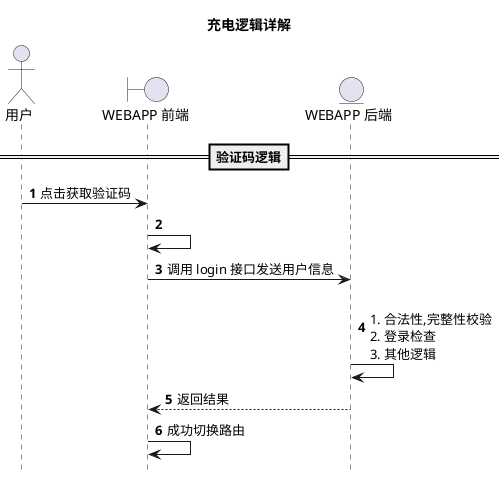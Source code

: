 @startuml
title 充电逻辑详解
actor "用户" as u
boundary "WEBAPP 前端" as af
entity "WEBAPP 后端" as ab

!define getVerfCode [[http://www.baidu.com getVerfCode]]

==验证码逻辑==
autonumber
u->af:点击获取验证码
af->af:
af->ab:调用 login 接口发送用户信息
ab->ab:\n\
# 合法性,完整性校验\n\
# 登录检查 \n\
# 其他逻辑
ab--> af: 返回结果
af->af:成功切换路由
hide footbox
@enduml